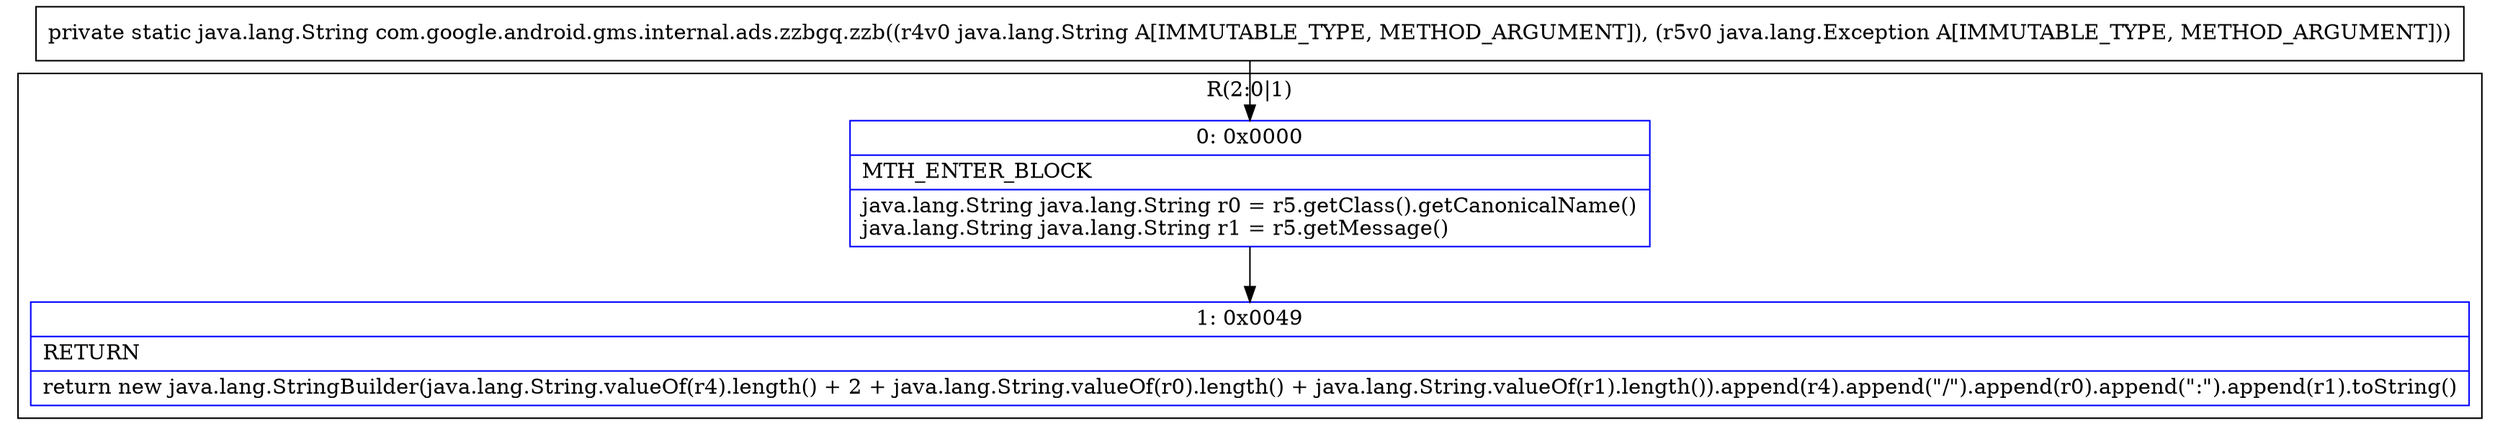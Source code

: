 digraph "CFG forcom.google.android.gms.internal.ads.zzbgq.zzb(Ljava\/lang\/String;Ljava\/lang\/Exception;)Ljava\/lang\/String;" {
subgraph cluster_Region_1910572953 {
label = "R(2:0|1)";
node [shape=record,color=blue];
Node_0 [shape=record,label="{0\:\ 0x0000|MTH_ENTER_BLOCK\l|java.lang.String java.lang.String r0 = r5.getClass().getCanonicalName()\ljava.lang.String java.lang.String r1 = r5.getMessage()\l}"];
Node_1 [shape=record,label="{1\:\ 0x0049|RETURN\l|return new java.lang.StringBuilder(java.lang.String.valueOf(r4).length() + 2 + java.lang.String.valueOf(r0).length() + java.lang.String.valueOf(r1).length()).append(r4).append(\"\/\").append(r0).append(\":\").append(r1).toString()\l}"];
}
MethodNode[shape=record,label="{private static java.lang.String com.google.android.gms.internal.ads.zzbgq.zzb((r4v0 java.lang.String A[IMMUTABLE_TYPE, METHOD_ARGUMENT]), (r5v0 java.lang.Exception A[IMMUTABLE_TYPE, METHOD_ARGUMENT])) }"];
MethodNode -> Node_0;
Node_0 -> Node_1;
}

